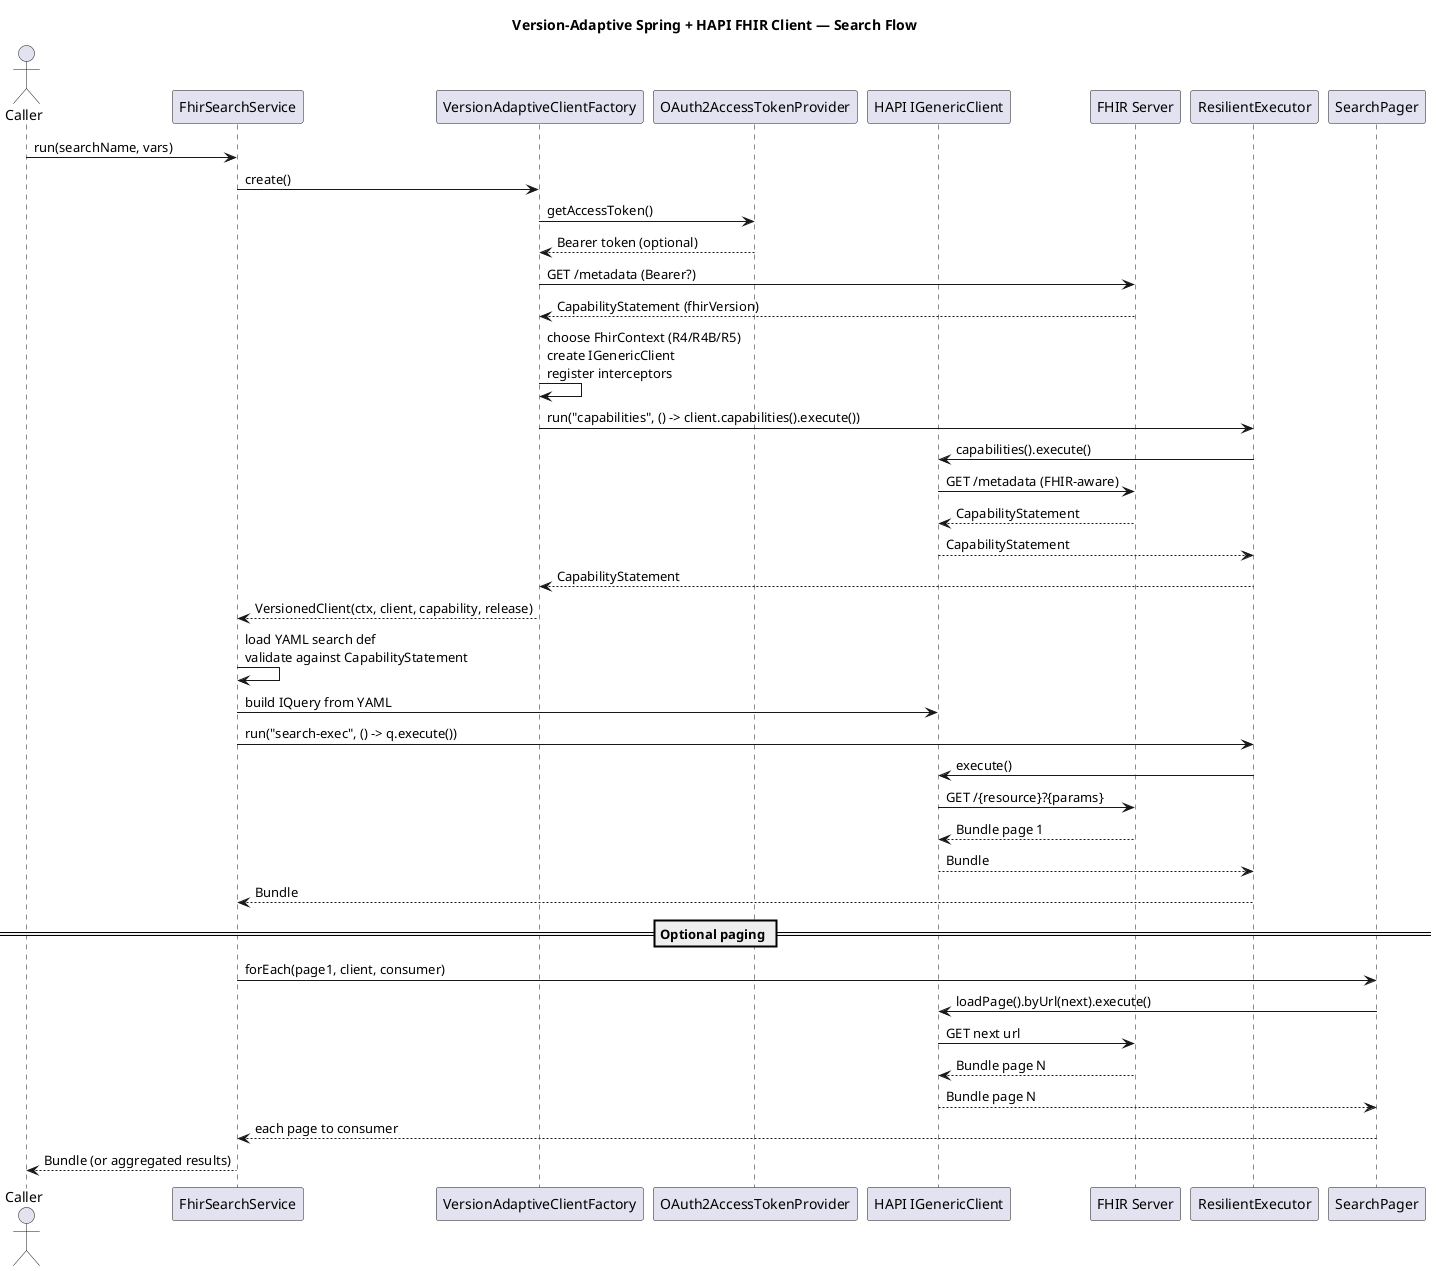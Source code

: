 @startuml
title Version-Adaptive Spring + HAPI FHIR Client — Search Flow

actor Caller
participant "FhirSearchService" as Service
participant "VersionAdaptiveClientFactory" as Factory
participant "OAuth2AccessTokenProvider" as OAuth
participant "HAPI IGenericClient" as Hapi
participant "FHIR Server" as Server
participant "ResilientExecutor" as Retry
participant "SearchPager" as Pager

Caller -> Service: run(searchName, vars)
Service -> Factory: create()
Factory -> OAuth: getAccessToken()
OAuth --> Factory: Bearer token (optional)

Factory -> Server: GET /metadata (Bearer?)
Server --> Factory: CapabilityStatement (fhirVersion)

Factory -> Factory: choose FhirContext (R4/R4B/R5)\ncreate IGenericClient\nregister interceptors
Factory -> Retry: run("capabilities", () -> client.capabilities().execute())
Retry -> Hapi: capabilities().execute()
Hapi -> Server: GET /metadata (FHIR-aware)
Server --> Hapi: CapabilityStatement
Hapi --> Retry: CapabilityStatement
Retry --> Factory: CapabilityStatement
Factory --> Service: VersionedClient(ctx, client, capability, release)

Service -> Service: load YAML search def\nvalidate against CapabilityStatement
Service -> Hapi: build IQuery from YAML
Service -> Retry: run("search-exec", () -> q.execute())
Retry -> Hapi: execute()
Hapi -> Server: GET /{resource}?{params}
Server --> Hapi: Bundle page 1
Hapi --> Retry: Bundle
Retry --> Service: Bundle

== Optional paging ==
Service -> Pager: forEach(page1, client, consumer)
Pager -> Hapi: loadPage().byUrl(next).execute()
Hapi -> Server: GET next url
Server --> Hapi: Bundle page N
Hapi --> Pager: Bundle page N
Pager --> Service: each page to consumer

Service --> Caller: Bundle (or aggregated results)

@enduml
